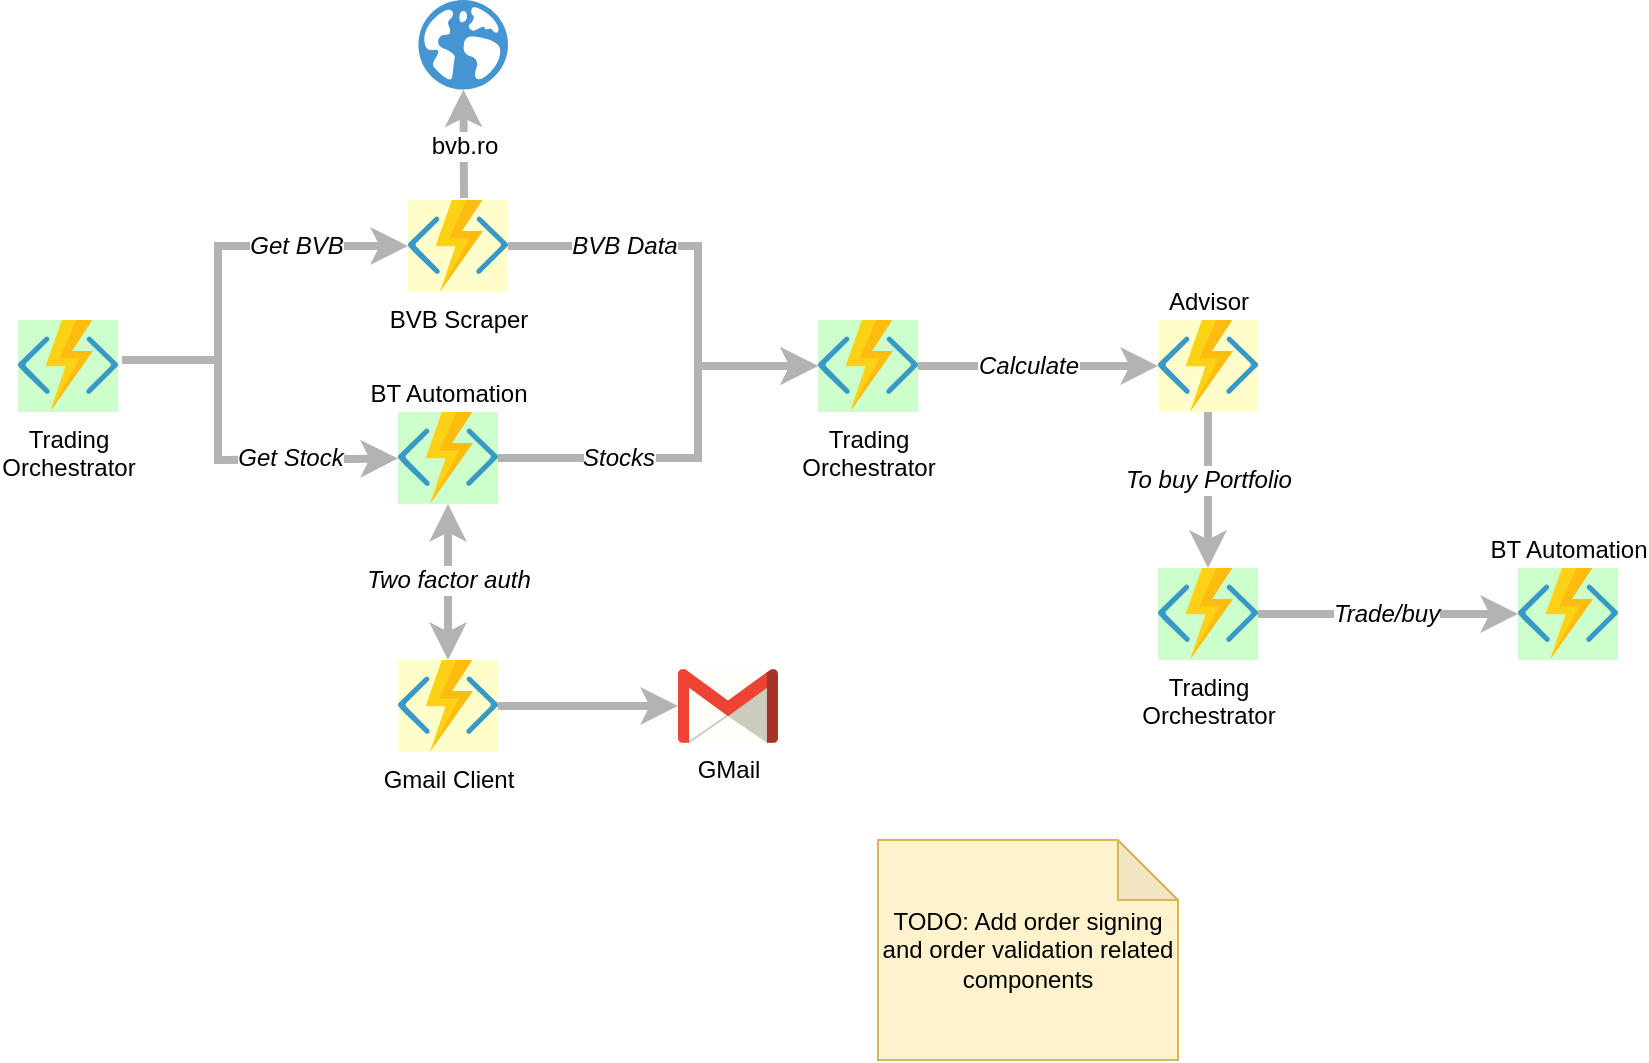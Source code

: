 <mxfile version="12.8.1" type="github">
  <diagram id="Ht1M8jgEwFfnCIfOTk4-" name="Page-1">
    <mxGraphModel dx="1422" dy="762" grid="1" gridSize="10" guides="1" tooltips="1" connect="1" arrows="1" fold="1" page="1" pageScale="1" pageWidth="1169" pageHeight="827" math="0" shadow="0">
      <root>
        <mxCell id="0" />
        <mxCell id="1" parent="0" />
        <mxCell id="Ciq0yB8opKBCNrTVTSC3-29" value="" style="rounded=0;orthogonalLoop=1;jettySize=auto;html=1;strokeColor=#B3B3B3;strokeWidth=4;startArrow=classic;startFill=1;" edge="1" parent="1" source="Ciq0yB8opKBCNrTVTSC3-9" target="Ciq0yB8opKBCNrTVTSC3-20">
          <mxGeometry relative="1" as="geometry" />
        </mxCell>
        <mxCell id="Ciq0yB8opKBCNrTVTSC3-30" value="&lt;i&gt;Two factor auth&lt;/i&gt;" style="text;html=1;align=center;verticalAlign=middle;resizable=0;points=[];labelBackgroundColor=#ffffff;" vertex="1" connectable="0" parent="Ciq0yB8opKBCNrTVTSC3-29">
          <mxGeometry x="0.323" relative="1" as="geometry">
            <mxPoint y="-14" as="offset" />
          </mxGeometry>
        </mxCell>
        <mxCell id="Ciq0yB8opKBCNrTVTSC3-40" value="" style="edgeStyle=orthogonalEdgeStyle;rounded=0;orthogonalLoop=1;jettySize=auto;html=1;startArrow=none;startFill=0;strokeColor=#B3B3B3;strokeWidth=4;" edge="1" parent="1" source="Ciq0yB8opKBCNrTVTSC3-5" target="Ciq0yB8opKBCNrTVTSC3-17">
          <mxGeometry relative="1" as="geometry">
            <mxPoint x="405" y="193" as="targetPoint" />
            <Array as="points">
              <mxPoint x="420" y="193" />
              <mxPoint x="420" y="253" />
            </Array>
          </mxGeometry>
        </mxCell>
        <mxCell id="Ciq0yB8opKBCNrTVTSC3-41" value="&lt;i&gt;BVB Data&lt;/i&gt;" style="text;html=1;align=center;verticalAlign=middle;resizable=0;points=[];labelBackgroundColor=#ffffff;" vertex="1" connectable="0" parent="Ciq0yB8opKBCNrTVTSC3-40">
          <mxGeometry x="-0.385" y="4" relative="1" as="geometry">
            <mxPoint x="-8" y="4" as="offset" />
          </mxGeometry>
        </mxCell>
        <mxCell id="Ciq0yB8opKBCNrTVTSC3-5" value="BVB Scraper" style="aspect=fixed;html=1;points=[];align=center;image;fontSize=12;image=img/lib/mscae/Functions.svg;imageBackground=#FFFFCC;" vertex="1" parent="1">
          <mxGeometry x="275" y="170" width="50" height="46" as="geometry" />
        </mxCell>
        <mxCell id="Ciq0yB8opKBCNrTVTSC3-8" value="Trading &lt;br&gt;Orchestrator" style="aspect=fixed;html=1;points=[];align=center;image;fontSize=12;image=img/lib/mscae/Functions.svg;imageBackground=#CCFFCC;" vertex="1" parent="1">
          <mxGeometry x="80" y="230" width="50" height="46" as="geometry" />
        </mxCell>
        <mxCell id="Ciq0yB8opKBCNrTVTSC3-49" value="" style="edgeStyle=none;rounded=0;orthogonalLoop=1;jettySize=auto;html=1;startArrow=none;startFill=0;strokeColor=#B3B3B3;strokeWidth=4;" edge="1" parent="1" source="Ciq0yB8opKBCNrTVTSC3-9" target="Ciq0yB8opKBCNrTVTSC3-17">
          <mxGeometry relative="1" as="geometry">
            <mxPoint x="400" y="299" as="targetPoint" />
            <Array as="points">
              <mxPoint x="420" y="299" />
              <mxPoint x="420" y="253" />
            </Array>
          </mxGeometry>
        </mxCell>
        <mxCell id="Ciq0yB8opKBCNrTVTSC3-50" value="&lt;i&gt;Stocks&lt;/i&gt;" style="text;html=1;align=center;verticalAlign=middle;resizable=0;points=[];labelBackgroundColor=#ffffff;" vertex="1" connectable="0" parent="Ciq0yB8opKBCNrTVTSC3-49">
          <mxGeometry x="-0.233" y="-1" relative="1" as="geometry">
            <mxPoint x="-19" y="-1" as="offset" />
          </mxGeometry>
        </mxCell>
        <mxCell id="Ciq0yB8opKBCNrTVTSC3-9" value="BT Automation" style="aspect=fixed;html=1;points=[];align=center;image;fontSize=12;image=img/lib/mscae/Functions.svg;imageBackground=#CCFFCC;noLabel=0;labelPosition=center;verticalLabelPosition=top;verticalAlign=bottom;" vertex="1" parent="1">
          <mxGeometry x="270" y="276" width="50" height="46" as="geometry" />
        </mxCell>
        <mxCell id="Ciq0yB8opKBCNrTVTSC3-10" value="" style="endArrow=classic;html=1;rounded=0;exitX=1.04;exitY=0.435;exitDx=0;exitDy=0;exitPerimeter=0;strokeWidth=4;strokeColor=#B3B3B3;" edge="1" parent="1" source="Ciq0yB8opKBCNrTVTSC3-8" target="Ciq0yB8opKBCNrTVTSC3-5">
          <mxGeometry width="50" height="50" relative="1" as="geometry">
            <mxPoint x="160" y="240" as="sourcePoint" />
            <mxPoint x="280" y="240" as="targetPoint" />
            <Array as="points">
              <mxPoint x="180" y="250" />
              <mxPoint x="180" y="193" />
            </Array>
          </mxGeometry>
        </mxCell>
        <mxCell id="Ciq0yB8opKBCNrTVTSC3-16" value="&lt;i&gt;Get BVB&lt;/i&gt;" style="text;html=1;align=center;verticalAlign=middle;resizable=0;points=[];labelBackgroundColor=#ffffff;" vertex="1" connectable="0" parent="Ciq0yB8opKBCNrTVTSC3-10">
          <mxGeometry x="0.433" relative="1" as="geometry">
            <mxPoint as="offset" />
          </mxGeometry>
        </mxCell>
        <mxCell id="Ciq0yB8opKBCNrTVTSC3-14" value="" style="endArrow=classic;html=1;rounded=0;strokeWidth=4;strokeColor=#B3B3B3;" edge="1" parent="1" target="Ciq0yB8opKBCNrTVTSC3-9">
          <mxGeometry width="50" height="50" relative="1" as="geometry">
            <mxPoint x="140" y="250" as="sourcePoint" />
            <mxPoint x="270" y="203" as="targetPoint" />
            <Array as="points">
              <mxPoint x="180" y="250" />
              <mxPoint x="180" y="300" />
            </Array>
          </mxGeometry>
        </mxCell>
        <mxCell id="Ciq0yB8opKBCNrTVTSC3-15" value="&lt;i&gt;Get Stock&lt;/i&gt;" style="text;html=1;align=center;verticalAlign=middle;resizable=0;points=[];labelBackgroundColor=#ffffff;" vertex="1" connectable="0" parent="Ciq0yB8opKBCNrTVTSC3-14">
          <mxGeometry x="0.4" y="3" relative="1" as="geometry">
            <mxPoint y="2.31" as="offset" />
          </mxGeometry>
        </mxCell>
        <mxCell id="Ciq0yB8opKBCNrTVTSC3-53" value="" style="edgeStyle=none;rounded=0;orthogonalLoop=1;jettySize=auto;html=1;startArrow=none;startFill=0;strokeColor=#B3B3B3;strokeWidth=4;" edge="1" parent="1" source="Ciq0yB8opKBCNrTVTSC3-17" target="Ciq0yB8opKBCNrTVTSC3-51">
          <mxGeometry relative="1" as="geometry">
            <mxPoint x="610" y="253" as="targetPoint" />
          </mxGeometry>
        </mxCell>
        <mxCell id="Ciq0yB8opKBCNrTVTSC3-54" value="&lt;i&gt;Calculate&lt;/i&gt;" style="text;html=1;align=center;verticalAlign=middle;resizable=0;points=[];labelBackgroundColor=#ffffff;" vertex="1" connectable="0" parent="Ciq0yB8opKBCNrTVTSC3-53">
          <mxGeometry x="-0.24" y="2" relative="1" as="geometry">
            <mxPoint x="9" y="2" as="offset" />
          </mxGeometry>
        </mxCell>
        <mxCell id="Ciq0yB8opKBCNrTVTSC3-17" value="Trading &lt;br&gt;Orchestrator" style="aspect=fixed;html=1;points=[];align=center;image;fontSize=12;image=img/lib/mscae/Functions.svg;imageBackground=#CCFFCC;labelPosition=center;verticalLabelPosition=bottom;verticalAlign=top;" vertex="1" parent="1">
          <mxGeometry x="480" y="230" width="50" height="46" as="geometry" />
        </mxCell>
        <mxCell id="Ciq0yB8opKBCNrTVTSC3-59" value="" style="edgeStyle=none;rounded=0;orthogonalLoop=1;jettySize=auto;html=1;startArrow=none;startFill=0;strokeColor=#B3B3B3;strokeWidth=4;" edge="1" parent="1" source="Ciq0yB8opKBCNrTVTSC3-20" target="Ciq0yB8opKBCNrTVTSC3-61">
          <mxGeometry relative="1" as="geometry">
            <mxPoint x="410" y="423.502" as="targetPoint" />
          </mxGeometry>
        </mxCell>
        <mxCell id="Ciq0yB8opKBCNrTVTSC3-20" value="Gmail Client" style="aspect=fixed;html=1;points=[];align=center;image;fontSize=12;image=img/lib/mscae/Functions.svg;imageBackground=#FFFFCC;" vertex="1" parent="1">
          <mxGeometry x="270" y="400" width="50" height="46" as="geometry" />
        </mxCell>
        <mxCell id="Ciq0yB8opKBCNrTVTSC3-23" value="" style="shadow=0;dashed=0;html=1;strokeColor=none;fillColor=#4495D1;labelPosition=center;verticalLabelPosition=bottom;verticalAlign=top;align=center;outlineConnect=0;shape=mxgraph.veeam.globe;" vertex="1" parent="1">
          <mxGeometry x="280.2" y="70" width="44.8" height="44.8" as="geometry" />
        </mxCell>
        <mxCell id="Ciq0yB8opKBCNrTVTSC3-24" value="" style="endArrow=classic;html=1;rounded=0;exitX=0.56;exitY=-0.022;exitDx=0;exitDy=0;exitPerimeter=0;strokeWidth=4;strokeColor=#B3B3B3;" edge="1" parent="1" source="Ciq0yB8opKBCNrTVTSC3-5" target="Ciq0yB8opKBCNrTVTSC3-23">
          <mxGeometry width="50" height="50" relative="1" as="geometry">
            <mxPoint x="139.6" y="230.01" as="sourcePoint" />
            <mxPoint x="282.6" y="173" as="targetPoint" />
            <Array as="points" />
          </mxGeometry>
        </mxCell>
        <mxCell id="Ciq0yB8opKBCNrTVTSC3-25" value="bvb.ro" style="text;html=1;align=center;verticalAlign=middle;resizable=0;points=[];labelBackgroundColor=#ffffff;" vertex="1" connectable="0" parent="Ciq0yB8opKBCNrTVTSC3-24">
          <mxGeometry x="0.433" relative="1" as="geometry">
            <mxPoint x="-0.21" y="13.01" as="offset" />
          </mxGeometry>
        </mxCell>
        <mxCell id="Ciq0yB8opKBCNrTVTSC3-56" value="" style="edgeStyle=none;rounded=0;orthogonalLoop=1;jettySize=auto;html=1;startArrow=none;startFill=0;strokeColor=#B3B3B3;strokeWidth=4;" edge="1" parent="1" source="Ciq0yB8opKBCNrTVTSC3-51" target="Ciq0yB8opKBCNrTVTSC3-55">
          <mxGeometry relative="1" as="geometry" />
        </mxCell>
        <mxCell id="Ciq0yB8opKBCNrTVTSC3-62" value="To buy Portfolio" style="text;html=1;align=center;verticalAlign=middle;resizable=0;points=[];labelBackgroundColor=#ffffff;fontStyle=2" vertex="1" connectable="0" parent="Ciq0yB8opKBCNrTVTSC3-56">
          <mxGeometry x="-0.615" relative="1" as="geometry">
            <mxPoint y="19" as="offset" />
          </mxGeometry>
        </mxCell>
        <mxCell id="Ciq0yB8opKBCNrTVTSC3-51" value="Advisor" style="aspect=fixed;html=1;points=[];align=center;image;fontSize=12;image=img/lib/mscae/Functions.svg;imageBackground=#FFFFCC;labelPosition=center;verticalLabelPosition=top;verticalAlign=bottom;" vertex="1" parent="1">
          <mxGeometry x="650" y="230" width="50" height="46" as="geometry" />
        </mxCell>
        <mxCell id="Ciq0yB8opKBCNrTVTSC3-65" value="" style="edgeStyle=none;rounded=0;orthogonalLoop=1;jettySize=auto;html=1;startArrow=none;startFill=0;strokeColor=#B3B3B3;strokeWidth=4;" edge="1" parent="1" source="Ciq0yB8opKBCNrTVTSC3-55" target="Ciq0yB8opKBCNrTVTSC3-63">
          <mxGeometry relative="1" as="geometry">
            <mxPoint x="780" y="377" as="targetPoint" />
          </mxGeometry>
        </mxCell>
        <mxCell id="Ciq0yB8opKBCNrTVTSC3-66" value="Trade/buy" style="text;html=1;align=center;verticalAlign=middle;resizable=0;points=[];labelBackgroundColor=#ffffff;fontStyle=2" vertex="1" connectable="0" parent="Ciq0yB8opKBCNrTVTSC3-65">
          <mxGeometry x="-0.347" y="-1" relative="1" as="geometry">
            <mxPoint x="21" y="-1" as="offset" />
          </mxGeometry>
        </mxCell>
        <mxCell id="Ciq0yB8opKBCNrTVTSC3-55" value="Trading &lt;br&gt;Orchestrator" style="aspect=fixed;html=1;points=[];align=center;image;fontSize=12;image=img/lib/mscae/Functions.svg;imageBackground=#CCFFCC;labelPosition=center;verticalLabelPosition=bottom;verticalAlign=top;" vertex="1" parent="1">
          <mxGeometry x="650" y="354" width="50" height="46" as="geometry" />
        </mxCell>
        <mxCell id="Ciq0yB8opKBCNrTVTSC3-61" value="GMail" style="dashed=0;outlineConnect=0;html=1;align=center;labelPosition=center;verticalLabelPosition=bottom;verticalAlign=top;shape=mxgraph.weblogos.gmail" vertex="1" parent="1">
          <mxGeometry x="410" y="404.6" width="50" height="36.8" as="geometry" />
        </mxCell>
        <mxCell id="Ciq0yB8opKBCNrTVTSC3-63" value="BT Automation" style="aspect=fixed;html=1;points=[];align=center;image;fontSize=12;image=img/lib/mscae/Functions.svg;imageBackground=#CCFFCC;noLabel=0;labelPosition=center;verticalLabelPosition=top;verticalAlign=bottom;" vertex="1" parent="1">
          <mxGeometry x="830" y="354" width="50" height="46" as="geometry" />
        </mxCell>
        <mxCell id="Ciq0yB8opKBCNrTVTSC3-68" value="TODO: Add order signing and order validation related components" style="shape=note;whiteSpace=wrap;html=1;backgroundOutline=1;darkOpacity=0.05;fillColor=#fff2cc;strokeColor=#d6b656;" vertex="1" parent="1">
          <mxGeometry x="510" y="490" width="150" height="110" as="geometry" />
        </mxCell>
      </root>
    </mxGraphModel>
  </diagram>
</mxfile>
